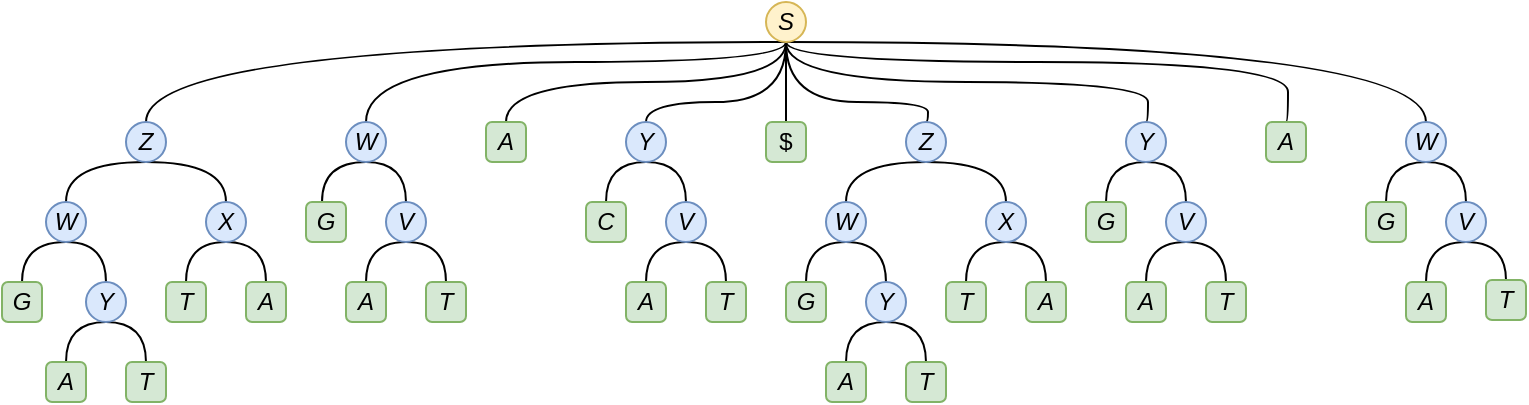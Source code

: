 <mxfile version="17.4.2" type="device"><diagram id="DUkKngLMeaHx1YRrE9vQ" name="Pagina-1"><mxGraphModel dx="277" dy="265" grid="1" gridSize="10" guides="1" tooltips="1" connect="1" arrows="1" fold="1" page="1" pageScale="1" pageWidth="827" pageHeight="1169" math="0" shadow="0"><root><mxCell id="0"/><mxCell id="1" parent="0"/><mxCell id="O-Z-GGIzXVdJpecb1Ul_-14" style="edgeStyle=orthogonalEdgeStyle;rounded=0;orthogonalLoop=1;jettySize=auto;html=1;exitX=0.5;exitY=1;exitDx=0;exitDy=0;entryX=0.5;entryY=0;entryDx=0;entryDy=0;curved=1;endArrow=none;endFill=0;" edge="1" parent="1" source="O-Z-GGIzXVdJpecb1Ul_-1" target="O-Z-GGIzXVdJpecb1Ul_-6"><mxGeometry relative="1" as="geometry"/></mxCell><mxCell id="O-Z-GGIzXVdJpecb1Ul_-98" style="edgeStyle=orthogonalEdgeStyle;curved=1;rounded=0;orthogonalLoop=1;jettySize=auto;html=1;exitX=0.5;exitY=1;exitDx=0;exitDy=0;entryX=0.5;entryY=0;entryDx=0;entryDy=0;endArrow=none;endFill=0;" edge="1" parent="1" source="O-Z-GGIzXVdJpecb1Ul_-1" target="O-Z-GGIzXVdJpecb1Ul_-7"><mxGeometry relative="1" as="geometry"><Array as="points"><mxPoint x="460" y="170"/><mxPoint x="531" y="170"/></Array></mxGeometry></mxCell><mxCell id="O-Z-GGIzXVdJpecb1Ul_-99" style="edgeStyle=orthogonalEdgeStyle;curved=1;rounded=0;orthogonalLoop=1;jettySize=auto;html=1;exitX=0.5;exitY=1;exitDx=0;exitDy=0;entryX=0.5;entryY=0;entryDx=0;entryDy=0;endArrow=none;endFill=0;" edge="1" parent="1" source="O-Z-GGIzXVdJpecb1Ul_-1" target="O-Z-GGIzXVdJpecb1Ul_-10"><mxGeometry relative="1" as="geometry"><Array as="points"><mxPoint x="460" y="160"/><mxPoint x="641" y="160"/></Array></mxGeometry></mxCell><mxCell id="O-Z-GGIzXVdJpecb1Ul_-100" style="edgeStyle=orthogonalEdgeStyle;curved=1;rounded=0;orthogonalLoop=1;jettySize=auto;html=1;exitX=0.5;exitY=1;exitDx=0;exitDy=0;entryX=0.5;entryY=0;entryDx=0;entryDy=0;endArrow=none;endFill=0;" edge="1" parent="1" source="O-Z-GGIzXVdJpecb1Ul_-1" target="O-Z-GGIzXVdJpecb1Ul_-9"><mxGeometry relative="1" as="geometry"><Array as="points"><mxPoint x="460" y="150"/><mxPoint x="711" y="150"/></Array></mxGeometry></mxCell><mxCell id="O-Z-GGIzXVdJpecb1Ul_-101" style="edgeStyle=orthogonalEdgeStyle;curved=1;rounded=0;orthogonalLoop=1;jettySize=auto;html=1;exitX=0.5;exitY=1;exitDx=0;exitDy=0;entryX=0.5;entryY=0;entryDx=0;entryDy=0;endArrow=none;endFill=0;" edge="1" parent="1" source="O-Z-GGIzXVdJpecb1Ul_-1" target="O-Z-GGIzXVdJpecb1Ul_-8"><mxGeometry relative="1" as="geometry"><Array as="points"><mxPoint x="780" y="140"/></Array></mxGeometry></mxCell><mxCell id="O-Z-GGIzXVdJpecb1Ul_-103" style="edgeStyle=orthogonalEdgeStyle;curved=1;rounded=0;orthogonalLoop=1;jettySize=auto;html=1;exitX=0.5;exitY=1;exitDx=0;exitDy=0;entryX=0.5;entryY=0;entryDx=0;entryDy=0;endArrow=none;endFill=0;" edge="1" parent="1" source="O-Z-GGIzXVdJpecb1Ul_-1" target="O-Z-GGIzXVdJpecb1Ul_-4"><mxGeometry relative="1" as="geometry"/></mxCell><mxCell id="O-Z-GGIzXVdJpecb1Ul_-104" style="edgeStyle=orthogonalEdgeStyle;curved=1;rounded=0;orthogonalLoop=1;jettySize=auto;html=1;exitX=0.5;exitY=1;exitDx=0;exitDy=0;entryX=0.5;entryY=0;entryDx=0;entryDy=0;endArrow=none;endFill=0;" edge="1" parent="1" source="O-Z-GGIzXVdJpecb1Ul_-1" target="O-Z-GGIzXVdJpecb1Ul_-3"><mxGeometry relative="1" as="geometry"><Array as="points"><mxPoint x="460" y="150"/><mxPoint x="250" y="150"/></Array></mxGeometry></mxCell><mxCell id="O-Z-GGIzXVdJpecb1Ul_-105" style="edgeStyle=orthogonalEdgeStyle;curved=1;rounded=0;orthogonalLoop=1;jettySize=auto;html=1;exitX=0.5;exitY=1;exitDx=0;exitDy=0;entryX=0.5;entryY=0;entryDx=0;entryDy=0;endArrow=none;endFill=0;" edge="1" parent="1" source="O-Z-GGIzXVdJpecb1Ul_-1" target="O-Z-GGIzXVdJpecb1Ul_-2"><mxGeometry relative="1" as="geometry"><Array as="points"><mxPoint x="140" y="140"/></Array></mxGeometry></mxCell><mxCell id="O-Z-GGIzXVdJpecb1Ul_-114" style="edgeStyle=orthogonalEdgeStyle;curved=1;rounded=0;orthogonalLoop=1;jettySize=auto;html=1;exitX=0.5;exitY=1;exitDx=0;exitDy=0;entryX=0.5;entryY=0;entryDx=0;entryDy=0;endArrow=none;endFill=0;" edge="1" parent="1" source="O-Z-GGIzXVdJpecb1Ul_-1" target="O-Z-GGIzXVdJpecb1Ul_-5"><mxGeometry relative="1" as="geometry"><Array as="points"><mxPoint x="460" y="170"/><mxPoint x="390" y="170"/></Array></mxGeometry></mxCell><mxCell id="O-Z-GGIzXVdJpecb1Ul_-1" value="&lt;i&gt;S&lt;/i&gt;" style="ellipse;whiteSpace=wrap;html=1;aspect=fixed;fillColor=#fff2cc;strokeColor=#d6b656;" vertex="1" parent="1"><mxGeometry x="450" y="120" width="20" height="20" as="geometry"/></mxCell><mxCell id="O-Z-GGIzXVdJpecb1Ul_-112" style="edgeStyle=orthogonalEdgeStyle;curved=1;rounded=0;orthogonalLoop=1;jettySize=auto;html=1;exitX=0.5;exitY=1;exitDx=0;exitDy=0;entryX=0.5;entryY=0;entryDx=0;entryDy=0;endArrow=none;endFill=0;" edge="1" parent="1" source="O-Z-GGIzXVdJpecb1Ul_-2" target="O-Z-GGIzXVdJpecb1Ul_-24"><mxGeometry relative="1" as="geometry"><Array as="points"><mxPoint x="180" y="200"/></Array></mxGeometry></mxCell><mxCell id="O-Z-GGIzXVdJpecb1Ul_-113" style="edgeStyle=orthogonalEdgeStyle;curved=1;rounded=0;orthogonalLoop=1;jettySize=auto;html=1;exitX=0.5;exitY=1;exitDx=0;exitDy=0;entryX=0.5;entryY=0;entryDx=0;entryDy=0;endArrow=none;endFill=0;" edge="1" parent="1" source="O-Z-GGIzXVdJpecb1Ul_-2" target="O-Z-GGIzXVdJpecb1Ul_-25"><mxGeometry relative="1" as="geometry"><Array as="points"><mxPoint x="100" y="200"/></Array></mxGeometry></mxCell><mxCell id="O-Z-GGIzXVdJpecb1Ul_-2" value="&lt;i&gt;Z&lt;/i&gt;" style="ellipse;whiteSpace=wrap;html=1;aspect=fixed;fillColor=#dae8fc;strokeColor=#6c8ebf;" vertex="1" parent="1"><mxGeometry x="130" y="180" width="20" height="20" as="geometry"/></mxCell><mxCell id="O-Z-GGIzXVdJpecb1Ul_-46" style="edgeStyle=orthogonalEdgeStyle;curved=1;rounded=0;orthogonalLoop=1;jettySize=auto;html=1;exitX=0.5;exitY=1;exitDx=0;exitDy=0;entryX=0.5;entryY=0;entryDx=0;entryDy=0;endArrow=none;endFill=0;" edge="1" parent="1" source="O-Z-GGIzXVdJpecb1Ul_-3"><mxGeometry relative="1" as="geometry"><mxPoint x="228" y="220" as="targetPoint"/></mxGeometry></mxCell><mxCell id="O-Z-GGIzXVdJpecb1Ul_-52" style="edgeStyle=orthogonalEdgeStyle;curved=1;rounded=0;orthogonalLoop=1;jettySize=auto;html=1;exitX=0.5;exitY=1;exitDx=0;exitDy=0;entryX=0.5;entryY=0;entryDx=0;entryDy=0;endArrow=none;endFill=0;" edge="1" parent="1" source="O-Z-GGIzXVdJpecb1Ul_-3" target="O-Z-GGIzXVdJpecb1Ul_-47"><mxGeometry relative="1" as="geometry"/></mxCell><mxCell id="O-Z-GGIzXVdJpecb1Ul_-3" value="&lt;i&gt;W&lt;/i&gt;" style="ellipse;whiteSpace=wrap;html=1;aspect=fixed;fillColor=#dae8fc;strokeColor=#6c8ebf;" vertex="1" parent="1"><mxGeometry x="240" y="180" width="20" height="20" as="geometry"/></mxCell><mxCell id="O-Z-GGIzXVdJpecb1Ul_-4" value="&lt;i&gt;A&lt;/i&gt;" style="rounded=1;whiteSpace=wrap;html=1;fillColor=#d5e8d4;strokeColor=#82b366;" vertex="1" parent="1"><mxGeometry x="310" y="180" width="20" height="20" as="geometry"/></mxCell><mxCell id="O-Z-GGIzXVdJpecb1Ul_-63" style="edgeStyle=orthogonalEdgeStyle;curved=1;rounded=0;orthogonalLoop=1;jettySize=auto;html=1;exitX=0.5;exitY=1;exitDx=0;exitDy=0;entryX=0.5;entryY=0;entryDx=0;entryDy=0;endArrow=none;endFill=0;" edge="1" parent="1" source="O-Z-GGIzXVdJpecb1Ul_-5" target="O-Z-GGIzXVdJpecb1Ul_-60"><mxGeometry relative="1" as="geometry"/></mxCell><mxCell id="O-Z-GGIzXVdJpecb1Ul_-65" style="edgeStyle=orthogonalEdgeStyle;curved=1;rounded=0;orthogonalLoop=1;jettySize=auto;html=1;exitX=0.5;exitY=1;exitDx=0;exitDy=0;entryX=0.5;entryY=0;entryDx=0;entryDy=0;endArrow=none;endFill=0;" edge="1" parent="1" source="O-Z-GGIzXVdJpecb1Ul_-5" target="O-Z-GGIzXVdJpecb1Ul_-57"><mxGeometry relative="1" as="geometry"/></mxCell><mxCell id="O-Z-GGIzXVdJpecb1Ul_-5" value="&lt;i&gt;Y&lt;/i&gt;" style="ellipse;whiteSpace=wrap;html=1;aspect=fixed;fillColor=#dae8fc;strokeColor=#6c8ebf;" vertex="1" parent="1"><mxGeometry x="380" y="180" width="20" height="20" as="geometry"/></mxCell><mxCell id="O-Z-GGIzXVdJpecb1Ul_-6" value="$" style="rounded=1;whiteSpace=wrap;html=1;fillColor=#d5e8d4;strokeColor=#82b366;" vertex="1" parent="1"><mxGeometry x="450" y="180" width="20" height="20" as="geometry"/></mxCell><mxCell id="O-Z-GGIzXVdJpecb1Ul_-96" style="edgeStyle=orthogonalEdgeStyle;curved=1;rounded=0;orthogonalLoop=1;jettySize=auto;html=1;exitX=0.5;exitY=1;exitDx=0;exitDy=0;entryX=0.5;entryY=0;entryDx=0;entryDy=0;endArrow=none;endFill=0;" edge="1" parent="1" source="O-Z-GGIzXVdJpecb1Ul_-7" target="O-Z-GGIzXVdJpecb1Ul_-68"><mxGeometry relative="1" as="geometry"><Array as="points"><mxPoint x="570.5" y="200"/></Array></mxGeometry></mxCell><mxCell id="O-Z-GGIzXVdJpecb1Ul_-97" style="edgeStyle=orthogonalEdgeStyle;curved=1;rounded=0;orthogonalLoop=1;jettySize=auto;html=1;exitX=0.5;exitY=1;exitDx=0;exitDy=0;entryX=0.5;entryY=0;entryDx=0;entryDy=0;endArrow=none;endFill=0;" edge="1" parent="1" source="O-Z-GGIzXVdJpecb1Ul_-7" target="O-Z-GGIzXVdJpecb1Ul_-71"><mxGeometry relative="1" as="geometry"><Array as="points"><mxPoint x="490" y="200"/></Array></mxGeometry></mxCell><mxCell id="O-Z-GGIzXVdJpecb1Ul_-7" value="&lt;i&gt;Z&lt;/i&gt;" style="ellipse;whiteSpace=wrap;html=1;aspect=fixed;fillColor=#dae8fc;strokeColor=#6c8ebf;" vertex="1" parent="1"><mxGeometry x="520" y="180" width="20" height="20" as="geometry"/></mxCell><mxCell id="O-Z-GGIzXVdJpecb1Ul_-92" style="edgeStyle=orthogonalEdgeStyle;curved=1;rounded=0;orthogonalLoop=1;jettySize=auto;html=1;exitX=0.5;exitY=1;exitDx=0;exitDy=0;entryX=0.5;entryY=0;entryDx=0;entryDy=0;endArrow=none;endFill=0;" edge="1" parent="1" source="O-Z-GGIzXVdJpecb1Ul_-8" target="O-Z-GGIzXVdJpecb1Ul_-89"><mxGeometry relative="1" as="geometry"/></mxCell><mxCell id="O-Z-GGIzXVdJpecb1Ul_-93" style="edgeStyle=orthogonalEdgeStyle;curved=1;rounded=0;orthogonalLoop=1;jettySize=auto;html=1;exitX=0.5;exitY=1;exitDx=0;exitDy=0;entryX=0.5;entryY=0;entryDx=0;entryDy=0;endArrow=none;endFill=0;" edge="1" parent="1" source="O-Z-GGIzXVdJpecb1Ul_-8" target="O-Z-GGIzXVdJpecb1Ul_-86"><mxGeometry relative="1" as="geometry"/></mxCell><mxCell id="O-Z-GGIzXVdJpecb1Ul_-8" value="&lt;i&gt;W&lt;/i&gt;" style="ellipse;whiteSpace=wrap;html=1;aspect=fixed;fillColor=#dae8fc;strokeColor=#6c8ebf;" vertex="1" parent="1"><mxGeometry x="770" y="180" width="20" height="20" as="geometry"/></mxCell><mxCell id="O-Z-GGIzXVdJpecb1Ul_-9" value="&lt;i&gt;A&lt;/i&gt;" style="rounded=1;whiteSpace=wrap;html=1;fillColor=#d5e8d4;strokeColor=#82b366;" vertex="1" parent="1"><mxGeometry x="700" y="180" width="20" height="20" as="geometry"/></mxCell><mxCell id="O-Z-GGIzXVdJpecb1Ul_-94" style="edgeStyle=orthogonalEdgeStyle;curved=1;rounded=0;orthogonalLoop=1;jettySize=auto;html=1;exitX=0.5;exitY=1;exitDx=0;exitDy=0;entryX=0.5;entryY=0;entryDx=0;entryDy=0;endArrow=none;endFill=0;" edge="1" parent="1" source="O-Z-GGIzXVdJpecb1Ul_-10" target="O-Z-GGIzXVdJpecb1Ul_-83"><mxGeometry relative="1" as="geometry"/></mxCell><mxCell id="O-Z-GGIzXVdJpecb1Ul_-95" style="edgeStyle=orthogonalEdgeStyle;curved=1;rounded=0;orthogonalLoop=1;jettySize=auto;html=1;exitX=0.5;exitY=1;exitDx=0;exitDy=0;entryX=0.5;entryY=0;entryDx=0;entryDy=0;endArrow=none;endFill=0;" edge="1" parent="1" source="O-Z-GGIzXVdJpecb1Ul_-10" target="O-Z-GGIzXVdJpecb1Ul_-80"><mxGeometry relative="1" as="geometry"/></mxCell><mxCell id="O-Z-GGIzXVdJpecb1Ul_-10" value="&lt;i&gt;Y&lt;/i&gt;" style="ellipse;whiteSpace=wrap;html=1;aspect=fixed;fillColor=#dae8fc;strokeColor=#6c8ebf;" vertex="1" parent="1"><mxGeometry x="630" y="180" width="20" height="20" as="geometry"/></mxCell><mxCell id="O-Z-GGIzXVdJpecb1Ul_-43" style="edgeStyle=orthogonalEdgeStyle;curved=1;rounded=0;orthogonalLoop=1;jettySize=auto;html=1;exitX=0.5;exitY=1;exitDx=0;exitDy=0;entryX=0.5;entryY=0;entryDx=0;entryDy=0;endArrow=none;endFill=0;" edge="1" parent="1" source="O-Z-GGIzXVdJpecb1Ul_-24" target="O-Z-GGIzXVdJpecb1Ul_-41"><mxGeometry relative="1" as="geometry"/></mxCell><mxCell id="O-Z-GGIzXVdJpecb1Ul_-44" style="edgeStyle=orthogonalEdgeStyle;curved=1;rounded=0;orthogonalLoop=1;jettySize=auto;html=1;exitX=0.5;exitY=1;exitDx=0;exitDy=0;entryX=0.5;entryY=0;entryDx=0;entryDy=0;endArrow=none;endFill=0;" edge="1" parent="1" source="O-Z-GGIzXVdJpecb1Ul_-24" target="O-Z-GGIzXVdJpecb1Ul_-42"><mxGeometry relative="1" as="geometry"/></mxCell><mxCell id="O-Z-GGIzXVdJpecb1Ul_-24" value="&lt;i&gt;X&lt;/i&gt;" style="ellipse;whiteSpace=wrap;html=1;aspect=fixed;fillColor=#dae8fc;strokeColor=#6c8ebf;" vertex="1" parent="1"><mxGeometry x="170" y="220" width="20" height="20" as="geometry"/></mxCell><mxCell id="O-Z-GGIzXVdJpecb1Ul_-110" style="edgeStyle=orthogonalEdgeStyle;curved=1;rounded=0;orthogonalLoop=1;jettySize=auto;html=1;exitX=0.5;exitY=1;exitDx=0;exitDy=0;entryX=0.5;entryY=0;entryDx=0;entryDy=0;endArrow=none;endFill=0;" edge="1" parent="1" source="O-Z-GGIzXVdJpecb1Ul_-25" target="O-Z-GGIzXVdJpecb1Ul_-31"><mxGeometry relative="1" as="geometry"/></mxCell><mxCell id="O-Z-GGIzXVdJpecb1Ul_-111" style="edgeStyle=orthogonalEdgeStyle;curved=1;rounded=0;orthogonalLoop=1;jettySize=auto;html=1;exitX=0.5;exitY=1;exitDx=0;exitDy=0;entryX=0.5;entryY=0;entryDx=0;entryDy=0;endArrow=none;endFill=0;" edge="1" parent="1" source="O-Z-GGIzXVdJpecb1Ul_-25" target="O-Z-GGIzXVdJpecb1Ul_-29"><mxGeometry relative="1" as="geometry"/></mxCell><mxCell id="O-Z-GGIzXVdJpecb1Ul_-25" value="&lt;i&gt;W&lt;/i&gt;" style="ellipse;whiteSpace=wrap;html=1;aspect=fixed;fillColor=#dae8fc;strokeColor=#6c8ebf;" vertex="1" parent="1"><mxGeometry x="90" y="220" width="20" height="20" as="geometry"/></mxCell><mxCell id="O-Z-GGIzXVdJpecb1Ul_-29" value="&lt;i&gt;G&lt;/i&gt;" style="rounded=1;whiteSpace=wrap;html=1;fillColor=#d5e8d4;strokeColor=#82b366;" vertex="1" parent="1"><mxGeometry x="68" y="260" width="20" height="20" as="geometry"/></mxCell><mxCell id="O-Z-GGIzXVdJpecb1Ul_-108" style="edgeStyle=orthogonalEdgeStyle;curved=1;rounded=0;orthogonalLoop=1;jettySize=auto;html=1;exitX=0.5;exitY=1;exitDx=0;exitDy=0;entryX=0.5;entryY=0;entryDx=0;entryDy=0;endArrow=none;endFill=0;" edge="1" parent="1" source="O-Z-GGIzXVdJpecb1Ul_-31" target="O-Z-GGIzXVdJpecb1Ul_-34"><mxGeometry relative="1" as="geometry"/></mxCell><mxCell id="O-Z-GGIzXVdJpecb1Ul_-109" style="edgeStyle=orthogonalEdgeStyle;curved=1;rounded=0;orthogonalLoop=1;jettySize=auto;html=1;exitX=0.5;exitY=1;exitDx=0;exitDy=0;entryX=0.5;entryY=0;entryDx=0;entryDy=0;endArrow=none;endFill=0;" edge="1" parent="1" source="O-Z-GGIzXVdJpecb1Ul_-31" target="O-Z-GGIzXVdJpecb1Ul_-33"><mxGeometry relative="1" as="geometry"/></mxCell><mxCell id="O-Z-GGIzXVdJpecb1Ul_-31" value="&lt;i&gt;Y&lt;/i&gt;" style="ellipse;whiteSpace=wrap;html=1;aspect=fixed;fillColor=#dae8fc;strokeColor=#6c8ebf;" vertex="1" parent="1"><mxGeometry x="110" y="260" width="20" height="20" as="geometry"/></mxCell><mxCell id="O-Z-GGIzXVdJpecb1Ul_-33" value="&lt;i&gt;A&lt;/i&gt;" style="rounded=1;whiteSpace=wrap;html=1;fillColor=#d5e8d4;strokeColor=#82b366;" vertex="1" parent="1"><mxGeometry x="90" y="300" width="20" height="20" as="geometry"/></mxCell><mxCell id="O-Z-GGIzXVdJpecb1Ul_-34" value="&lt;i&gt;T&lt;/i&gt;" style="rounded=1;whiteSpace=wrap;html=1;fillColor=#d5e8d4;strokeColor=#82b366;" vertex="1" parent="1"><mxGeometry x="130" y="300" width="20" height="20" as="geometry"/></mxCell><mxCell id="O-Z-GGIzXVdJpecb1Ul_-41" value="&lt;i&gt;T&lt;/i&gt;" style="rounded=1;whiteSpace=wrap;html=1;fillColor=#d5e8d4;strokeColor=#82b366;" vertex="1" parent="1"><mxGeometry x="150" y="260" width="20" height="20" as="geometry"/></mxCell><mxCell id="O-Z-GGIzXVdJpecb1Ul_-42" value="&lt;i&gt;A&lt;/i&gt;" style="rounded=1;whiteSpace=wrap;html=1;fillColor=#d5e8d4;strokeColor=#82b366;" vertex="1" parent="1"><mxGeometry x="190" y="260" width="20" height="20" as="geometry"/></mxCell><mxCell id="O-Z-GGIzXVdJpecb1Ul_-45" value="&lt;i&gt;G&lt;/i&gt;" style="rounded=1;whiteSpace=wrap;html=1;fillColor=#d5e8d4;strokeColor=#82b366;" vertex="1" parent="1"><mxGeometry x="220" y="220" width="20" height="20" as="geometry"/></mxCell><mxCell id="O-Z-GGIzXVdJpecb1Ul_-53" style="edgeStyle=orthogonalEdgeStyle;curved=1;rounded=0;orthogonalLoop=1;jettySize=auto;html=1;exitX=0.5;exitY=1;exitDx=0;exitDy=0;entryX=0.5;entryY=0;entryDx=0;entryDy=0;endArrow=none;endFill=0;" edge="1" parent="1" source="O-Z-GGIzXVdJpecb1Ul_-47" target="O-Z-GGIzXVdJpecb1Ul_-48"><mxGeometry relative="1" as="geometry"/></mxCell><mxCell id="O-Z-GGIzXVdJpecb1Ul_-54" style="edgeStyle=orthogonalEdgeStyle;curved=1;rounded=0;orthogonalLoop=1;jettySize=auto;html=1;exitX=0.5;exitY=1;exitDx=0;exitDy=0;entryX=0.5;entryY=0;entryDx=0;entryDy=0;endArrow=none;endFill=0;" edge="1" parent="1" source="O-Z-GGIzXVdJpecb1Ul_-47" target="O-Z-GGIzXVdJpecb1Ul_-49"><mxGeometry relative="1" as="geometry"/></mxCell><mxCell id="O-Z-GGIzXVdJpecb1Ul_-47" value="&lt;i&gt;V&lt;/i&gt;" style="ellipse;whiteSpace=wrap;html=1;aspect=fixed;fillColor=#dae8fc;strokeColor=#6c8ebf;" vertex="1" parent="1"><mxGeometry x="260" y="220" width="20" height="20" as="geometry"/></mxCell><mxCell id="O-Z-GGIzXVdJpecb1Ul_-48" value="&lt;i&gt;A&lt;/i&gt;" style="rounded=1;whiteSpace=wrap;html=1;fillColor=#d5e8d4;strokeColor=#82b366;" vertex="1" parent="1"><mxGeometry x="240" y="260" width="20" height="20" as="geometry"/></mxCell><mxCell id="O-Z-GGIzXVdJpecb1Ul_-49" value="&lt;i&gt;T&lt;/i&gt;" style="rounded=1;whiteSpace=wrap;html=1;fillColor=#d5e8d4;strokeColor=#82b366;" vertex="1" parent="1"><mxGeometry x="280" y="260" width="20" height="20" as="geometry"/></mxCell><mxCell id="O-Z-GGIzXVdJpecb1Ul_-57" value="&lt;i&gt;C&lt;/i&gt;" style="rounded=1;whiteSpace=wrap;html=1;fillColor=#d5e8d4;strokeColor=#82b366;" vertex="1" parent="1"><mxGeometry x="360" y="220" width="20" height="20" as="geometry"/></mxCell><mxCell id="O-Z-GGIzXVdJpecb1Ul_-58" style="edgeStyle=orthogonalEdgeStyle;curved=1;rounded=0;orthogonalLoop=1;jettySize=auto;html=1;exitX=0.5;exitY=1;exitDx=0;exitDy=0;entryX=0.5;entryY=0;entryDx=0;entryDy=0;endArrow=none;endFill=0;" edge="1" parent="1" source="O-Z-GGIzXVdJpecb1Ul_-60" target="O-Z-GGIzXVdJpecb1Ul_-61"><mxGeometry relative="1" as="geometry"/></mxCell><mxCell id="O-Z-GGIzXVdJpecb1Ul_-59" style="edgeStyle=orthogonalEdgeStyle;curved=1;rounded=0;orthogonalLoop=1;jettySize=auto;html=1;exitX=0.5;exitY=1;exitDx=0;exitDy=0;entryX=0.5;entryY=0;entryDx=0;entryDy=0;endArrow=none;endFill=0;" edge="1" parent="1" source="O-Z-GGIzXVdJpecb1Ul_-60" target="O-Z-GGIzXVdJpecb1Ul_-62"><mxGeometry relative="1" as="geometry"/></mxCell><mxCell id="O-Z-GGIzXVdJpecb1Ul_-60" value="&lt;i&gt;V&lt;/i&gt;" style="ellipse;whiteSpace=wrap;html=1;aspect=fixed;fillColor=#dae8fc;strokeColor=#6c8ebf;" vertex="1" parent="1"><mxGeometry x="400" y="220" width="20" height="20" as="geometry"/></mxCell><mxCell id="O-Z-GGIzXVdJpecb1Ul_-61" value="&lt;i&gt;A&lt;/i&gt;" style="rounded=1;whiteSpace=wrap;html=1;fillColor=#d5e8d4;strokeColor=#82b366;" vertex="1" parent="1"><mxGeometry x="380" y="260" width="20" height="20" as="geometry"/></mxCell><mxCell id="O-Z-GGIzXVdJpecb1Ul_-62" value="&lt;i&gt;T&lt;/i&gt;" style="rounded=1;whiteSpace=wrap;html=1;fillColor=#d5e8d4;strokeColor=#82b366;" vertex="1" parent="1"><mxGeometry x="420" y="260" width="20" height="20" as="geometry"/></mxCell><mxCell id="O-Z-GGIzXVdJpecb1Ul_-66" style="edgeStyle=orthogonalEdgeStyle;curved=1;rounded=0;orthogonalLoop=1;jettySize=auto;html=1;exitX=0.5;exitY=1;exitDx=0;exitDy=0;entryX=0.5;entryY=0;entryDx=0;entryDy=0;endArrow=none;endFill=0;" edge="1" parent="1" source="O-Z-GGIzXVdJpecb1Ul_-68" target="O-Z-GGIzXVdJpecb1Ul_-78"><mxGeometry relative="1" as="geometry"/></mxCell><mxCell id="O-Z-GGIzXVdJpecb1Ul_-67" style="edgeStyle=orthogonalEdgeStyle;curved=1;rounded=0;orthogonalLoop=1;jettySize=auto;html=1;exitX=0.5;exitY=1;exitDx=0;exitDy=0;entryX=0.5;entryY=0;entryDx=0;entryDy=0;endArrow=none;endFill=0;" edge="1" parent="1" source="O-Z-GGIzXVdJpecb1Ul_-68" target="O-Z-GGIzXVdJpecb1Ul_-79"><mxGeometry relative="1" as="geometry"/></mxCell><mxCell id="O-Z-GGIzXVdJpecb1Ul_-68" value="&lt;i&gt;X&lt;/i&gt;" style="ellipse;whiteSpace=wrap;html=1;aspect=fixed;fillColor=#dae8fc;strokeColor=#6c8ebf;" vertex="1" parent="1"><mxGeometry x="560" y="220" width="20" height="20" as="geometry"/></mxCell><mxCell id="O-Z-GGIzXVdJpecb1Ul_-69" style="edgeStyle=orthogonalEdgeStyle;curved=1;rounded=0;orthogonalLoop=1;jettySize=auto;html=1;exitX=0.5;exitY=1;exitDx=0;exitDy=0;entryX=0.5;entryY=0;entryDx=0;entryDy=0;endArrow=none;endFill=0;" edge="1" parent="1" source="O-Z-GGIzXVdJpecb1Ul_-71" target="O-Z-GGIzXVdJpecb1Ul_-72"><mxGeometry relative="1" as="geometry"/></mxCell><mxCell id="O-Z-GGIzXVdJpecb1Ul_-70" style="edgeStyle=orthogonalEdgeStyle;curved=1;rounded=0;orthogonalLoop=1;jettySize=auto;html=1;exitX=0.5;exitY=1;exitDx=0;exitDy=0;entryX=0.5;entryY=0;entryDx=0;entryDy=0;endArrow=none;endFill=0;" edge="1" parent="1" source="O-Z-GGIzXVdJpecb1Ul_-71" target="O-Z-GGIzXVdJpecb1Ul_-75"><mxGeometry relative="1" as="geometry"/></mxCell><mxCell id="O-Z-GGIzXVdJpecb1Ul_-71" value="&lt;i&gt;W&lt;/i&gt;" style="ellipse;whiteSpace=wrap;html=1;aspect=fixed;fillColor=#dae8fc;strokeColor=#6c8ebf;" vertex="1" parent="1"><mxGeometry x="480" y="220" width="20" height="20" as="geometry"/></mxCell><mxCell id="O-Z-GGIzXVdJpecb1Ul_-72" value="&lt;i&gt;G&lt;/i&gt;" style="rounded=1;whiteSpace=wrap;html=1;fillColor=#d5e8d4;strokeColor=#82b366;" vertex="1" parent="1"><mxGeometry x="460" y="260" width="20" height="20" as="geometry"/></mxCell><mxCell id="O-Z-GGIzXVdJpecb1Ul_-106" style="edgeStyle=orthogonalEdgeStyle;curved=1;rounded=0;orthogonalLoop=1;jettySize=auto;html=1;exitX=0.5;exitY=1;exitDx=0;exitDy=0;entryX=0.5;entryY=0;entryDx=0;entryDy=0;endArrow=none;endFill=0;" edge="1" parent="1" source="O-Z-GGIzXVdJpecb1Ul_-75" target="O-Z-GGIzXVdJpecb1Ul_-77"><mxGeometry relative="1" as="geometry"/></mxCell><mxCell id="O-Z-GGIzXVdJpecb1Ul_-107" style="edgeStyle=orthogonalEdgeStyle;curved=1;rounded=0;orthogonalLoop=1;jettySize=auto;html=1;exitX=0.5;exitY=1;exitDx=0;exitDy=0;entryX=0.5;entryY=0;entryDx=0;entryDy=0;endArrow=none;endFill=0;" edge="1" parent="1" source="O-Z-GGIzXVdJpecb1Ul_-75" target="O-Z-GGIzXVdJpecb1Ul_-76"><mxGeometry relative="1" as="geometry"/></mxCell><mxCell id="O-Z-GGIzXVdJpecb1Ul_-75" value="&lt;i&gt;Y&lt;/i&gt;" style="ellipse;whiteSpace=wrap;html=1;aspect=fixed;fillColor=#dae8fc;strokeColor=#6c8ebf;" vertex="1" parent="1"><mxGeometry x="500" y="260" width="20" height="20" as="geometry"/></mxCell><mxCell id="O-Z-GGIzXVdJpecb1Ul_-76" value="&lt;i&gt;A&lt;/i&gt;" style="rounded=1;whiteSpace=wrap;html=1;fillColor=#d5e8d4;strokeColor=#82b366;" vertex="1" parent="1"><mxGeometry x="480" y="300" width="20" height="20" as="geometry"/></mxCell><mxCell id="O-Z-GGIzXVdJpecb1Ul_-77" value="&lt;i&gt;T&lt;/i&gt;" style="rounded=1;whiteSpace=wrap;html=1;fillColor=#d5e8d4;strokeColor=#82b366;" vertex="1" parent="1"><mxGeometry x="520" y="300" width="20" height="20" as="geometry"/></mxCell><mxCell id="O-Z-GGIzXVdJpecb1Ul_-78" value="&lt;i&gt;T&lt;/i&gt;" style="rounded=1;whiteSpace=wrap;html=1;fillColor=#d5e8d4;strokeColor=#82b366;" vertex="1" parent="1"><mxGeometry x="540" y="260" width="20" height="20" as="geometry"/></mxCell><mxCell id="O-Z-GGIzXVdJpecb1Ul_-79" value="&lt;i&gt;A&lt;/i&gt;" style="rounded=1;whiteSpace=wrap;html=1;fillColor=#d5e8d4;strokeColor=#82b366;" vertex="1" parent="1"><mxGeometry x="580" y="260" width="20" height="20" as="geometry"/></mxCell><mxCell id="O-Z-GGIzXVdJpecb1Ul_-80" value="&lt;i&gt;G&lt;/i&gt;" style="rounded=1;whiteSpace=wrap;html=1;fillColor=#d5e8d4;strokeColor=#82b366;" vertex="1" parent="1"><mxGeometry x="610" y="220" width="20" height="20" as="geometry"/></mxCell><mxCell id="O-Z-GGIzXVdJpecb1Ul_-81" style="edgeStyle=orthogonalEdgeStyle;curved=1;rounded=0;orthogonalLoop=1;jettySize=auto;html=1;exitX=0.5;exitY=1;exitDx=0;exitDy=0;entryX=0.5;entryY=0;entryDx=0;entryDy=0;endArrow=none;endFill=0;" edge="1" parent="1" source="O-Z-GGIzXVdJpecb1Ul_-83" target="O-Z-GGIzXVdJpecb1Ul_-84"><mxGeometry relative="1" as="geometry"/></mxCell><mxCell id="O-Z-GGIzXVdJpecb1Ul_-82" style="edgeStyle=orthogonalEdgeStyle;curved=1;rounded=0;orthogonalLoop=1;jettySize=auto;html=1;exitX=0.5;exitY=1;exitDx=0;exitDy=0;entryX=0.5;entryY=0;entryDx=0;entryDy=0;endArrow=none;endFill=0;" edge="1" parent="1" source="O-Z-GGIzXVdJpecb1Ul_-83" target="O-Z-GGIzXVdJpecb1Ul_-85"><mxGeometry relative="1" as="geometry"/></mxCell><mxCell id="O-Z-GGIzXVdJpecb1Ul_-83" value="&lt;i&gt;V&lt;/i&gt;" style="ellipse;whiteSpace=wrap;html=1;aspect=fixed;fillColor=#dae8fc;strokeColor=#6c8ebf;" vertex="1" parent="1"><mxGeometry x="650" y="220" width="20" height="20" as="geometry"/></mxCell><mxCell id="O-Z-GGIzXVdJpecb1Ul_-84" value="&lt;i&gt;A&lt;/i&gt;" style="rounded=1;whiteSpace=wrap;html=1;fillColor=#d5e8d4;strokeColor=#82b366;" vertex="1" parent="1"><mxGeometry x="630" y="260" width="20" height="20" as="geometry"/></mxCell><mxCell id="O-Z-GGIzXVdJpecb1Ul_-85" value="&lt;i&gt;T&lt;/i&gt;" style="rounded=1;whiteSpace=wrap;html=1;fillColor=#d5e8d4;strokeColor=#82b366;" vertex="1" parent="1"><mxGeometry x="670" y="260" width="20" height="20" as="geometry"/></mxCell><mxCell id="O-Z-GGIzXVdJpecb1Ul_-86" value="&lt;i&gt;G&lt;/i&gt;" style="rounded=1;whiteSpace=wrap;html=1;fillColor=#d5e8d4;strokeColor=#82b366;" vertex="1" parent="1"><mxGeometry x="750" y="220" width="20" height="20" as="geometry"/></mxCell><mxCell id="O-Z-GGIzXVdJpecb1Ul_-87" style="edgeStyle=orthogonalEdgeStyle;curved=1;rounded=0;orthogonalLoop=1;jettySize=auto;html=1;exitX=0.5;exitY=1;exitDx=0;exitDy=0;entryX=0.5;entryY=0;entryDx=0;entryDy=0;endArrow=none;endFill=0;" edge="1" parent="1" source="O-Z-GGIzXVdJpecb1Ul_-89" target="O-Z-GGIzXVdJpecb1Ul_-90"><mxGeometry relative="1" as="geometry"/></mxCell><mxCell id="O-Z-GGIzXVdJpecb1Ul_-88" style="edgeStyle=orthogonalEdgeStyle;curved=1;rounded=0;orthogonalLoop=1;jettySize=auto;html=1;exitX=0.5;exitY=1;exitDx=0;exitDy=0;entryX=0.5;entryY=0;entryDx=0;entryDy=0;endArrow=none;endFill=0;" edge="1" parent="1" source="O-Z-GGIzXVdJpecb1Ul_-89" target="O-Z-GGIzXVdJpecb1Ul_-91"><mxGeometry relative="1" as="geometry"/></mxCell><mxCell id="O-Z-GGIzXVdJpecb1Ul_-89" value="&lt;i&gt;V&lt;/i&gt;" style="ellipse;whiteSpace=wrap;html=1;aspect=fixed;fillColor=#dae8fc;strokeColor=#6c8ebf;" vertex="1" parent="1"><mxGeometry x="790" y="220" width="20" height="20" as="geometry"/></mxCell><mxCell id="O-Z-GGIzXVdJpecb1Ul_-90" value="&lt;i&gt;A&lt;/i&gt;" style="rounded=1;whiteSpace=wrap;html=1;fillColor=#d5e8d4;strokeColor=#82b366;" vertex="1" parent="1"><mxGeometry x="770" y="260" width="20" height="20" as="geometry"/></mxCell><mxCell id="O-Z-GGIzXVdJpecb1Ul_-91" value="&lt;i&gt;T&lt;/i&gt;" style="rounded=1;whiteSpace=wrap;html=1;fillColor=#d5e8d4;strokeColor=#82b366;" vertex="1" parent="1"><mxGeometry x="810" y="259" width="20" height="20" as="geometry"/></mxCell></root></mxGraphModel></diagram></mxfile>